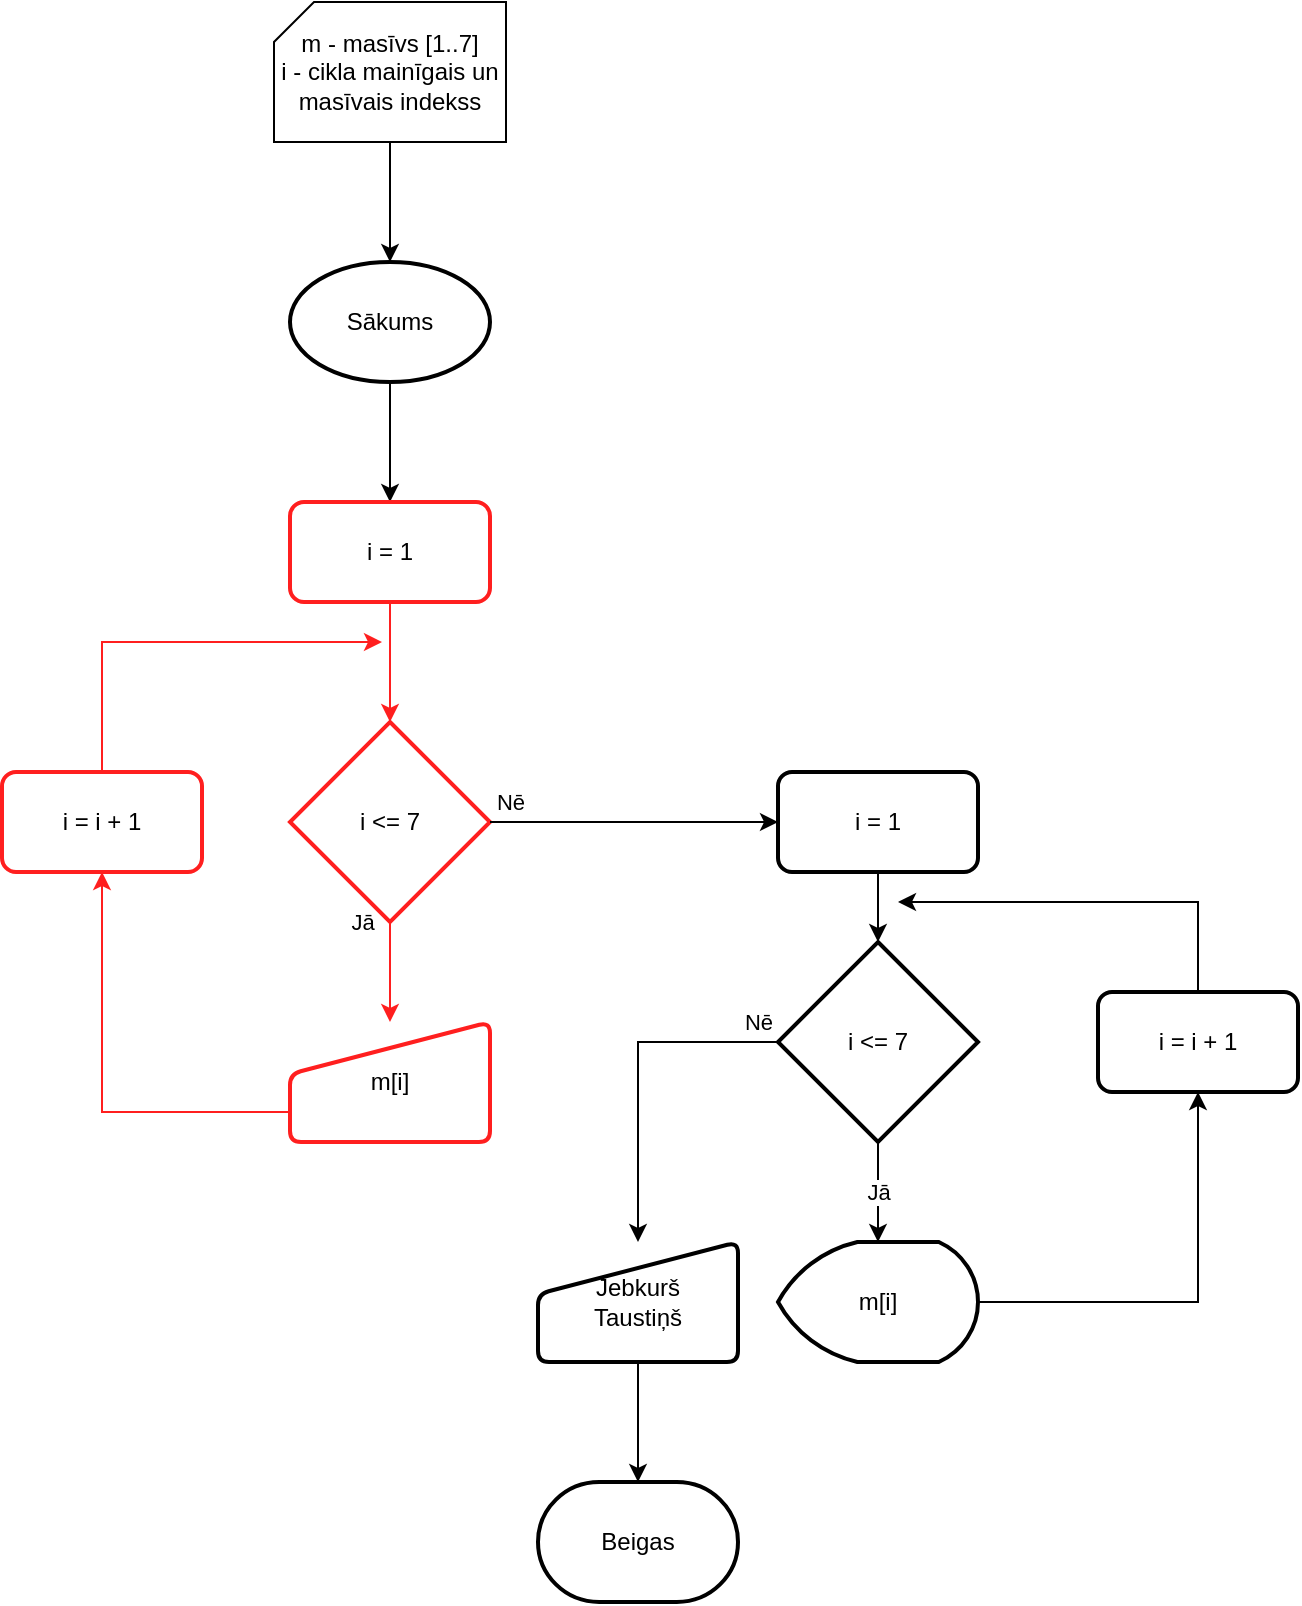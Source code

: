<mxfile version="22.0.2" type="device">
  <diagram name="Page-1" id="azYrxVaKSqTXmasLRoDE">
    <mxGraphModel dx="915" dy="688" grid="1" gridSize="10" guides="1" tooltips="1" connect="1" arrows="1" fold="1" page="1" pageScale="1" pageWidth="827" pageHeight="1169" math="0" shadow="0">
      <root>
        <mxCell id="0" />
        <mxCell id="1" parent="0" />
        <mxCell id="CdkMBlruaaTUAN_LEqlr-5" style="edgeStyle=orthogonalEdgeStyle;rounded=0;orthogonalLoop=1;jettySize=auto;html=1;entryX=0.5;entryY=0;entryDx=0;entryDy=0;" edge="1" parent="1" source="CdkMBlruaaTUAN_LEqlr-1" target="CdkMBlruaaTUAN_LEqlr-4">
          <mxGeometry relative="1" as="geometry" />
        </mxCell>
        <mxCell id="CdkMBlruaaTUAN_LEqlr-1" value="Sākums" style="strokeWidth=2;html=1;shape=mxgraph.flowchart.start_1;whiteSpace=wrap;" vertex="1" parent="1">
          <mxGeometry x="306" y="190" width="100" height="60" as="geometry" />
        </mxCell>
        <mxCell id="CdkMBlruaaTUAN_LEqlr-2" value="m - masīvs [1..7]&lt;br&gt;i - cikla mainīgais un masīvais indekss" style="verticalLabelPosition=middle;verticalAlign=middle;html=1;shape=card;whiteSpace=wrap;size=20;arcSize=12;labelPosition=center;align=center;" vertex="1" parent="1">
          <mxGeometry x="298" y="60" width="116" height="70" as="geometry" />
        </mxCell>
        <mxCell id="CdkMBlruaaTUAN_LEqlr-3" style="edgeStyle=orthogonalEdgeStyle;rounded=0;orthogonalLoop=1;jettySize=auto;html=1;entryX=0.5;entryY=0;entryDx=0;entryDy=0;entryPerimeter=0;" edge="1" parent="1" source="CdkMBlruaaTUAN_LEqlr-2" target="CdkMBlruaaTUAN_LEqlr-1">
          <mxGeometry relative="1" as="geometry" />
        </mxCell>
        <mxCell id="CdkMBlruaaTUAN_LEqlr-4" value="i = 1" style="rounded=1;whiteSpace=wrap;html=1;absoluteArcSize=1;arcSize=14;strokeWidth=2;strokeColor=#ff1f1f;" vertex="1" parent="1">
          <mxGeometry x="306" y="310" width="100" height="50" as="geometry" />
        </mxCell>
        <mxCell id="CdkMBlruaaTUAN_LEqlr-9" value="Jā" style="edgeStyle=orthogonalEdgeStyle;rounded=0;orthogonalLoop=1;jettySize=auto;html=1;entryX=0.5;entryY=0;entryDx=0;entryDy=0;strokeColor=#ff1f1f;" edge="1" parent="1" source="CdkMBlruaaTUAN_LEqlr-6" target="CdkMBlruaaTUAN_LEqlr-7">
          <mxGeometry x="-1" y="-14" relative="1" as="geometry">
            <mxPoint as="offset" />
          </mxGeometry>
        </mxCell>
        <mxCell id="CdkMBlruaaTUAN_LEqlr-6" value="i &amp;lt;= 7" style="strokeWidth=2;html=1;shape=mxgraph.flowchart.decision;whiteSpace=wrap;strokeColor=#ff1f1f;" vertex="1" parent="1">
          <mxGeometry x="306" y="420" width="100" height="100" as="geometry" />
        </mxCell>
        <mxCell id="CdkMBlruaaTUAN_LEqlr-11" style="edgeStyle=orthogonalEdgeStyle;rounded=0;orthogonalLoop=1;jettySize=auto;html=1;entryX=0.5;entryY=1;entryDx=0;entryDy=0;exitX=0;exitY=0.75;exitDx=0;exitDy=0;strokeColor=#ff1f1f;" edge="1" parent="1" source="CdkMBlruaaTUAN_LEqlr-7" target="CdkMBlruaaTUAN_LEqlr-10">
          <mxGeometry relative="1" as="geometry">
            <Array as="points">
              <mxPoint x="212" y="615" />
            </Array>
          </mxGeometry>
        </mxCell>
        <mxCell id="CdkMBlruaaTUAN_LEqlr-7" value="m[i]" style="html=1;strokeWidth=2;shape=manualInput;whiteSpace=wrap;rounded=1;size=26;arcSize=11;strokeColor=#ff1f1f;" vertex="1" parent="1">
          <mxGeometry x="306" y="570" width="100" height="60" as="geometry" />
        </mxCell>
        <mxCell id="CdkMBlruaaTUAN_LEqlr-8" style="edgeStyle=orthogonalEdgeStyle;rounded=0;orthogonalLoop=1;jettySize=auto;html=1;entryX=0.5;entryY=0;entryDx=0;entryDy=0;entryPerimeter=0;strokeColor=#ff1f1f;" edge="1" parent="1" source="CdkMBlruaaTUAN_LEqlr-4" target="CdkMBlruaaTUAN_LEqlr-6">
          <mxGeometry relative="1" as="geometry" />
        </mxCell>
        <mxCell id="CdkMBlruaaTUAN_LEqlr-12" style="edgeStyle=orthogonalEdgeStyle;rounded=0;orthogonalLoop=1;jettySize=auto;html=1;strokeColor=#ff1f1f;" edge="1" parent="1" source="CdkMBlruaaTUAN_LEqlr-10">
          <mxGeometry relative="1" as="geometry">
            <mxPoint x="352" y="380" as="targetPoint" />
            <Array as="points">
              <mxPoint x="212" y="380" />
            </Array>
          </mxGeometry>
        </mxCell>
        <mxCell id="CdkMBlruaaTUAN_LEqlr-10" value="i = i + 1" style="rounded=1;whiteSpace=wrap;html=1;absoluteArcSize=1;arcSize=14;strokeWidth=2;strokeColor=#ff1f1f;" vertex="1" parent="1">
          <mxGeometry x="162" y="445" width="100" height="50" as="geometry" />
        </mxCell>
        <mxCell id="CdkMBlruaaTUAN_LEqlr-15" value="Nē" style="edgeStyle=orthogonalEdgeStyle;rounded=0;orthogonalLoop=1;jettySize=auto;html=1;entryX=0;entryY=0.5;entryDx=0;entryDy=0;" edge="1" parent="1" source="CdkMBlruaaTUAN_LEqlr-6" target="CdkMBlruaaTUAN_LEqlr-17">
          <mxGeometry x="-0.871" y="10" relative="1" as="geometry">
            <mxPoint x="556.8" y="469.5" as="targetPoint" />
            <mxPoint as="offset" />
          </mxGeometry>
        </mxCell>
        <mxCell id="CdkMBlruaaTUAN_LEqlr-17" value="i = 1" style="rounded=1;whiteSpace=wrap;html=1;absoluteArcSize=1;arcSize=14;strokeWidth=2;" vertex="1" parent="1">
          <mxGeometry x="550" y="445" width="100" height="50" as="geometry" />
        </mxCell>
        <mxCell id="CdkMBlruaaTUAN_LEqlr-28" value="Nē" style="edgeStyle=orthogonalEdgeStyle;rounded=0;orthogonalLoop=1;jettySize=auto;html=1;entryX=0.5;entryY=0;entryDx=0;entryDy=0;" edge="1" parent="1" source="CdkMBlruaaTUAN_LEqlr-18" target="CdkMBlruaaTUAN_LEqlr-27">
          <mxGeometry x="-0.882" y="-10" relative="1" as="geometry">
            <mxPoint as="offset" />
          </mxGeometry>
        </mxCell>
        <mxCell id="CdkMBlruaaTUAN_LEqlr-18" value="i &amp;lt;= 7" style="strokeWidth=2;html=1;shape=mxgraph.flowchart.decision;whiteSpace=wrap;" vertex="1" parent="1">
          <mxGeometry x="550" y="530" width="100" height="100" as="geometry" />
        </mxCell>
        <mxCell id="CdkMBlruaaTUAN_LEqlr-19" style="edgeStyle=orthogonalEdgeStyle;rounded=0;orthogonalLoop=1;jettySize=auto;html=1;entryX=0.5;entryY=0;entryDx=0;entryDy=0;entryPerimeter=0;" edge="1" parent="1" source="CdkMBlruaaTUAN_LEqlr-17" target="CdkMBlruaaTUAN_LEqlr-18">
          <mxGeometry relative="1" as="geometry" />
        </mxCell>
        <mxCell id="CdkMBlruaaTUAN_LEqlr-25" style="edgeStyle=orthogonalEdgeStyle;rounded=0;orthogonalLoop=1;jettySize=auto;html=1;entryX=0.5;entryY=1;entryDx=0;entryDy=0;" edge="1" parent="1" source="CdkMBlruaaTUAN_LEqlr-20" target="CdkMBlruaaTUAN_LEqlr-23">
          <mxGeometry relative="1" as="geometry" />
        </mxCell>
        <mxCell id="CdkMBlruaaTUAN_LEqlr-20" value="m[i]" style="strokeWidth=2;html=1;shape=mxgraph.flowchart.display;whiteSpace=wrap;" vertex="1" parent="1">
          <mxGeometry x="550" y="680" width="100" height="60" as="geometry" />
        </mxCell>
        <mxCell id="CdkMBlruaaTUAN_LEqlr-21" value="Jā" style="edgeStyle=orthogonalEdgeStyle;rounded=0;orthogonalLoop=1;jettySize=auto;html=1;entryX=0.5;entryY=0;entryDx=0;entryDy=0;entryPerimeter=0;" edge="1" parent="1" source="CdkMBlruaaTUAN_LEqlr-18" target="CdkMBlruaaTUAN_LEqlr-20">
          <mxGeometry relative="1" as="geometry" />
        </mxCell>
        <mxCell id="CdkMBlruaaTUAN_LEqlr-26" style="edgeStyle=orthogonalEdgeStyle;rounded=0;orthogonalLoop=1;jettySize=auto;html=1;" edge="1" parent="1" source="CdkMBlruaaTUAN_LEqlr-23">
          <mxGeometry relative="1" as="geometry">
            <mxPoint x="610.0" y="510" as="targetPoint" />
            <Array as="points">
              <mxPoint x="760" y="510" />
            </Array>
          </mxGeometry>
        </mxCell>
        <mxCell id="CdkMBlruaaTUAN_LEqlr-23" value="i = i + 1" style="rounded=1;whiteSpace=wrap;html=1;absoluteArcSize=1;arcSize=14;strokeWidth=2;" vertex="1" parent="1">
          <mxGeometry x="710" y="555" width="100" height="50" as="geometry" />
        </mxCell>
        <mxCell id="CdkMBlruaaTUAN_LEqlr-27" value="Jebkurš&lt;br&gt;Taustiņš" style="html=1;strokeWidth=2;shape=manualInput;whiteSpace=wrap;rounded=1;size=26;arcSize=11;" vertex="1" parent="1">
          <mxGeometry x="430" y="680" width="100" height="60" as="geometry" />
        </mxCell>
        <mxCell id="CdkMBlruaaTUAN_LEqlr-29" value="Beigas" style="strokeWidth=2;html=1;shape=mxgraph.flowchart.terminator;whiteSpace=wrap;" vertex="1" parent="1">
          <mxGeometry x="430" y="800" width="100" height="60" as="geometry" />
        </mxCell>
        <mxCell id="CdkMBlruaaTUAN_LEqlr-30" style="edgeStyle=orthogonalEdgeStyle;rounded=0;orthogonalLoop=1;jettySize=auto;html=1;entryX=0.5;entryY=0;entryDx=0;entryDy=0;entryPerimeter=0;" edge="1" parent="1" source="CdkMBlruaaTUAN_LEqlr-27" target="CdkMBlruaaTUAN_LEqlr-29">
          <mxGeometry relative="1" as="geometry" />
        </mxCell>
      </root>
    </mxGraphModel>
  </diagram>
</mxfile>
